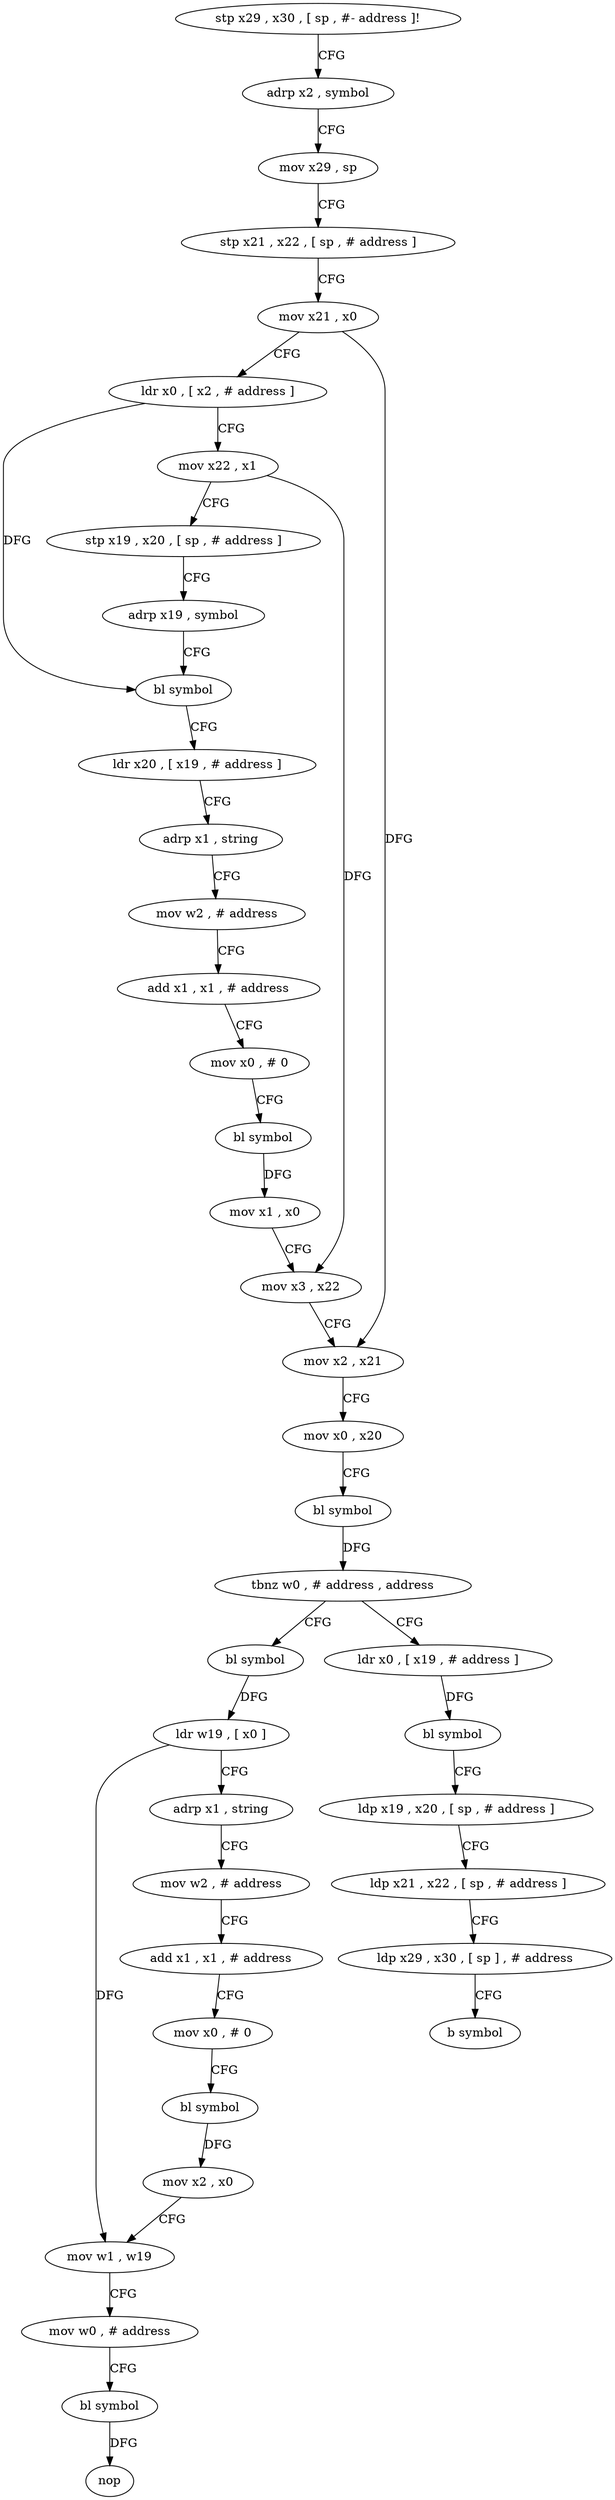 digraph "func" {
"4213616" [label = "stp x29 , x30 , [ sp , #- address ]!" ]
"4213620" [label = "adrp x2 , symbol" ]
"4213624" [label = "mov x29 , sp" ]
"4213628" [label = "stp x21 , x22 , [ sp , # address ]" ]
"4213632" [label = "mov x21 , x0" ]
"4213636" [label = "ldr x0 , [ x2 , # address ]" ]
"4213640" [label = "mov x22 , x1" ]
"4213644" [label = "stp x19 , x20 , [ sp , # address ]" ]
"4213648" [label = "adrp x19 , symbol" ]
"4213652" [label = "bl symbol" ]
"4213656" [label = "ldr x20 , [ x19 , # address ]" ]
"4213660" [label = "adrp x1 , string" ]
"4213664" [label = "mov w2 , # address" ]
"4213668" [label = "add x1 , x1 , # address" ]
"4213672" [label = "mov x0 , # 0" ]
"4213676" [label = "bl symbol" ]
"4213680" [label = "mov x1 , x0" ]
"4213684" [label = "mov x3 , x22" ]
"4213688" [label = "mov x2 , x21" ]
"4213692" [label = "mov x0 , x20" ]
"4213696" [label = "bl symbol" ]
"4213700" [label = "tbnz w0 , # address , address" ]
"4213728" [label = "bl symbol" ]
"4213704" [label = "ldr x0 , [ x19 , # address ]" ]
"4213732" [label = "ldr w19 , [ x0 ]" ]
"4213736" [label = "adrp x1 , string" ]
"4213740" [label = "mov w2 , # address" ]
"4213744" [label = "add x1 , x1 , # address" ]
"4213748" [label = "mov x0 , # 0" ]
"4213752" [label = "bl symbol" ]
"4213756" [label = "mov x2 , x0" ]
"4213760" [label = "mov w1 , w19" ]
"4213764" [label = "mov w0 , # address" ]
"4213768" [label = "bl symbol" ]
"4213772" [label = "nop" ]
"4213708" [label = "bl symbol" ]
"4213712" [label = "ldp x19 , x20 , [ sp , # address ]" ]
"4213716" [label = "ldp x21 , x22 , [ sp , # address ]" ]
"4213720" [label = "ldp x29 , x30 , [ sp ] , # address" ]
"4213724" [label = "b symbol" ]
"4213616" -> "4213620" [ label = "CFG" ]
"4213620" -> "4213624" [ label = "CFG" ]
"4213624" -> "4213628" [ label = "CFG" ]
"4213628" -> "4213632" [ label = "CFG" ]
"4213632" -> "4213636" [ label = "CFG" ]
"4213632" -> "4213688" [ label = "DFG" ]
"4213636" -> "4213640" [ label = "CFG" ]
"4213636" -> "4213652" [ label = "DFG" ]
"4213640" -> "4213644" [ label = "CFG" ]
"4213640" -> "4213684" [ label = "DFG" ]
"4213644" -> "4213648" [ label = "CFG" ]
"4213648" -> "4213652" [ label = "CFG" ]
"4213652" -> "4213656" [ label = "CFG" ]
"4213656" -> "4213660" [ label = "CFG" ]
"4213660" -> "4213664" [ label = "CFG" ]
"4213664" -> "4213668" [ label = "CFG" ]
"4213668" -> "4213672" [ label = "CFG" ]
"4213672" -> "4213676" [ label = "CFG" ]
"4213676" -> "4213680" [ label = "DFG" ]
"4213680" -> "4213684" [ label = "CFG" ]
"4213684" -> "4213688" [ label = "CFG" ]
"4213688" -> "4213692" [ label = "CFG" ]
"4213692" -> "4213696" [ label = "CFG" ]
"4213696" -> "4213700" [ label = "DFG" ]
"4213700" -> "4213728" [ label = "CFG" ]
"4213700" -> "4213704" [ label = "CFG" ]
"4213728" -> "4213732" [ label = "DFG" ]
"4213704" -> "4213708" [ label = "DFG" ]
"4213732" -> "4213736" [ label = "CFG" ]
"4213732" -> "4213760" [ label = "DFG" ]
"4213736" -> "4213740" [ label = "CFG" ]
"4213740" -> "4213744" [ label = "CFG" ]
"4213744" -> "4213748" [ label = "CFG" ]
"4213748" -> "4213752" [ label = "CFG" ]
"4213752" -> "4213756" [ label = "DFG" ]
"4213756" -> "4213760" [ label = "CFG" ]
"4213760" -> "4213764" [ label = "CFG" ]
"4213764" -> "4213768" [ label = "CFG" ]
"4213768" -> "4213772" [ label = "DFG" ]
"4213708" -> "4213712" [ label = "CFG" ]
"4213712" -> "4213716" [ label = "CFG" ]
"4213716" -> "4213720" [ label = "CFG" ]
"4213720" -> "4213724" [ label = "CFG" ]
}
